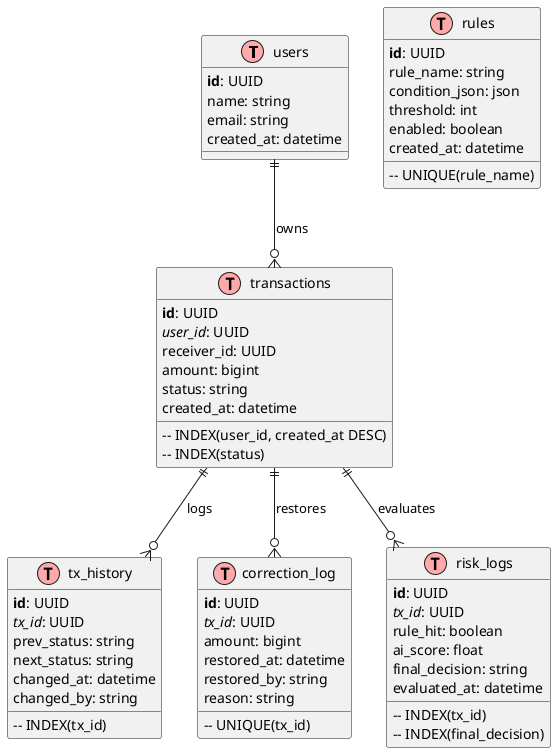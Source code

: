 @startuml
!define table(x) class x << (T,#FFAAAA) >>
!define primary_key(x) <b>x</b>
!define foreign_key(x) <i>x</i>

table(users) {
    primary_key(id): UUID
    name: string
    email: string
    created_at: datetime
}

table(transactions) {
    primary_key(id): UUID
    foreign_key(user_id): UUID
    receiver_id: UUID
    amount: bigint
    status: string
    created_at: datetime
    -- INDEX(user_id, created_at DESC)
    -- INDEX(status)
}

table(tx_history) {
    primary_key(id): UUID
    foreign_key(tx_id): UUID
    prev_status: string
    next_status: string
    changed_at: datetime
    changed_by: string
    -- INDEX(tx_id)
}

table(correction_log) {
    primary_key(id): UUID
    foreign_key(tx_id): UUID
    amount: bigint
    restored_at: datetime
    restored_by: string
    reason: string
    -- UNIQUE(tx_id)
}

table(rules) {
    primary_key(id): UUID
    rule_name: string
    condition_json: json
    threshold: int
    enabled: boolean
    created_at: datetime
    -- UNIQUE(rule_name)
}

table(risk_logs) {
    primary_key(id): UUID
    foreign_key(tx_id): UUID
    rule_hit: boolean
    ai_score: float
    final_decision: string
    evaluated_at: datetime
    -- INDEX(tx_id)
    -- INDEX(final_decision)
}

users ||--o{ transactions : owns
transactions ||--o{ tx_history : logs
transactions ||--o{ correction_log : restores
transactions ||--o{ risk_logs : evaluates
@enduml
